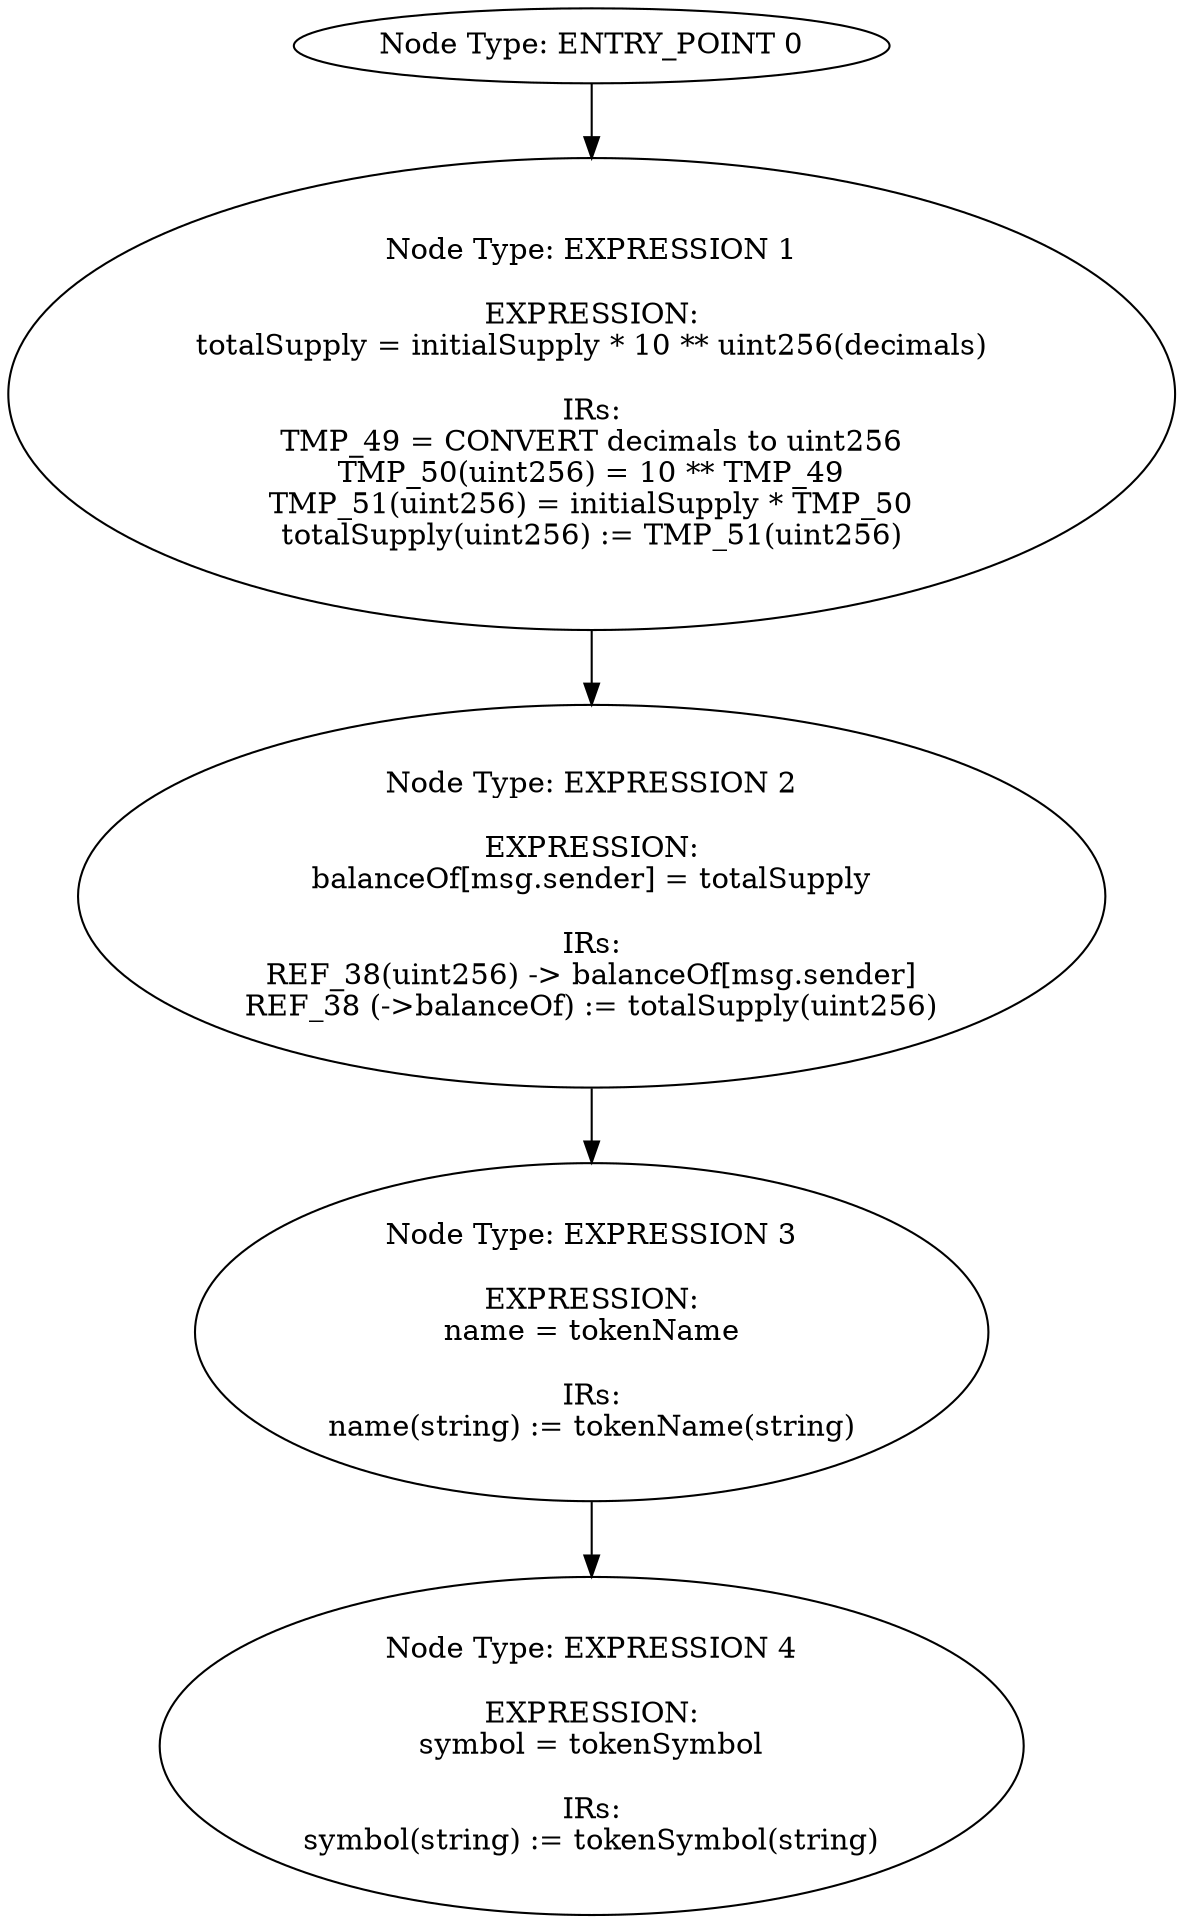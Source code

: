 digraph{
0[label="Node Type: ENTRY_POINT 0
"];
0->1;
1[label="Node Type: EXPRESSION 1

EXPRESSION:
totalSupply = initialSupply * 10 ** uint256(decimals)

IRs:
TMP_49 = CONVERT decimals to uint256
TMP_50(uint256) = 10 ** TMP_49
TMP_51(uint256) = initialSupply * TMP_50
totalSupply(uint256) := TMP_51(uint256)"];
1->2;
2[label="Node Type: EXPRESSION 2

EXPRESSION:
balanceOf[msg.sender] = totalSupply

IRs:
REF_38(uint256) -> balanceOf[msg.sender]
REF_38 (->balanceOf) := totalSupply(uint256)"];
2->3;
3[label="Node Type: EXPRESSION 3

EXPRESSION:
name = tokenName

IRs:
name(string) := tokenName(string)"];
3->4;
4[label="Node Type: EXPRESSION 4

EXPRESSION:
symbol = tokenSymbol

IRs:
symbol(string) := tokenSymbol(string)"];
}
